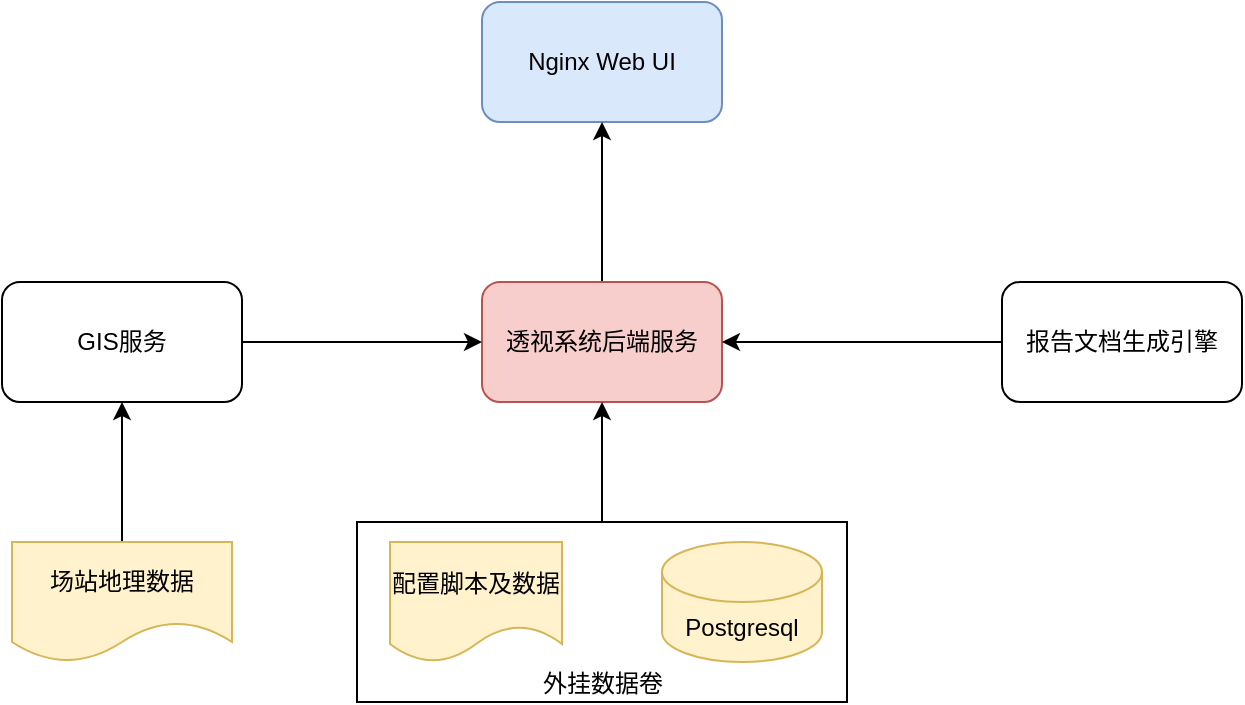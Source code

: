 <mxfile version="15.9.4" type="github">
  <diagram id="qwiPBuBP2y7-i90Vo56-" name="第 1 页">
    <mxGraphModel dx="782" dy="436" grid="1" gridSize="10" guides="1" tooltips="1" connect="1" arrows="1" fold="1" page="1" pageScale="1" pageWidth="827" pageHeight="1169" math="0" shadow="0">
      <root>
        <mxCell id="0" />
        <mxCell id="1" parent="0" />
        <mxCell id="qQHvoparxw8WBz52nhWu-1" value="Nginx Web UI" style="rounded=1;whiteSpace=wrap;html=1;fillColor=#dae8fc;strokeColor=#6c8ebf;" vertex="1" parent="1">
          <mxGeometry x="340" y="130" width="120" height="60" as="geometry" />
        </mxCell>
        <mxCell id="qQHvoparxw8WBz52nhWu-9" value="" style="edgeStyle=orthogonalEdgeStyle;rounded=0;orthogonalLoop=1;jettySize=auto;html=1;" edge="1" parent="1" source="qQHvoparxw8WBz52nhWu-2" target="qQHvoparxw8WBz52nhWu-1">
          <mxGeometry relative="1" as="geometry" />
        </mxCell>
        <mxCell id="qQHvoparxw8WBz52nhWu-2" value="透视系统后端服务" style="rounded=1;whiteSpace=wrap;html=1;fillColor=#f8cecc;strokeColor=#b85450;" vertex="1" parent="1">
          <mxGeometry x="340" y="270" width="120" height="60" as="geometry" />
        </mxCell>
        <mxCell id="qQHvoparxw8WBz52nhWu-11" value="" style="edgeStyle=orthogonalEdgeStyle;rounded=0;orthogonalLoop=1;jettySize=auto;html=1;" edge="1" parent="1" source="qQHvoparxw8WBz52nhWu-3" target="qQHvoparxw8WBz52nhWu-2">
          <mxGeometry relative="1" as="geometry" />
        </mxCell>
        <mxCell id="qQHvoparxw8WBz52nhWu-3" value="报告文档生成引擎" style="rounded=1;whiteSpace=wrap;html=1;" vertex="1" parent="1">
          <mxGeometry x="600" y="270" width="120" height="60" as="geometry" />
        </mxCell>
        <mxCell id="qQHvoparxw8WBz52nhWu-12" value="" style="edgeStyle=orthogonalEdgeStyle;rounded=0;orthogonalLoop=1;jettySize=auto;html=1;" edge="1" parent="1" source="qQHvoparxw8WBz52nhWu-4" target="qQHvoparxw8WBz52nhWu-2">
          <mxGeometry relative="1" as="geometry" />
        </mxCell>
        <mxCell id="qQHvoparxw8WBz52nhWu-4" value="GIS服务" style="rounded=1;whiteSpace=wrap;html=1;" vertex="1" parent="1">
          <mxGeometry x="100" y="270" width="120" height="60" as="geometry" />
        </mxCell>
        <mxCell id="qQHvoparxw8WBz52nhWu-10" value="" style="edgeStyle=orthogonalEdgeStyle;rounded=0;orthogonalLoop=1;jettySize=auto;html=1;" edge="1" parent="1" source="qQHvoparxw8WBz52nhWu-6" target="qQHvoparxw8WBz52nhWu-2">
          <mxGeometry relative="1" as="geometry" />
        </mxCell>
        <mxCell id="qQHvoparxw8WBz52nhWu-6" value="外挂数据卷" style="rounded=0;whiteSpace=wrap;html=1;align=center;sketch=0;glass=0;shadow=0;verticalAlign=bottom;" vertex="1" parent="1">
          <mxGeometry x="277.5" y="390" width="245" height="90" as="geometry" />
        </mxCell>
        <mxCell id="qQHvoparxw8WBz52nhWu-7" value="Postgresql" style="shape=cylinder3;whiteSpace=wrap;html=1;boundedLbl=1;backgroundOutline=1;size=15;shadow=0;glass=0;sketch=0;fillColor=#fff2cc;strokeColor=#d6b656;" vertex="1" parent="1">
          <mxGeometry x="430" y="400" width="80" height="60" as="geometry" />
        </mxCell>
        <mxCell id="qQHvoparxw8WBz52nhWu-8" value="配置脚本及数据" style="shape=document;whiteSpace=wrap;html=1;boundedLbl=1;shadow=0;glass=0;sketch=0;fillColor=#fff2cc;strokeColor=#d6b656;" vertex="1" parent="1">
          <mxGeometry x="294" y="400" width="86" height="60" as="geometry" />
        </mxCell>
        <mxCell id="qQHvoparxw8WBz52nhWu-15" value="" style="edgeStyle=orthogonalEdgeStyle;rounded=0;orthogonalLoop=1;jettySize=auto;html=1;" edge="1" parent="1" source="qQHvoparxw8WBz52nhWu-14" target="qQHvoparxw8WBz52nhWu-4">
          <mxGeometry relative="1" as="geometry" />
        </mxCell>
        <mxCell id="qQHvoparxw8WBz52nhWu-14" value="场站地理数据" style="shape=document;whiteSpace=wrap;html=1;boundedLbl=1;shadow=0;glass=0;sketch=0;size=0.333;fillColor=#fff2cc;strokeColor=#d6b656;" vertex="1" parent="1">
          <mxGeometry x="105" y="400" width="110" height="60" as="geometry" />
        </mxCell>
      </root>
    </mxGraphModel>
  </diagram>
</mxfile>
